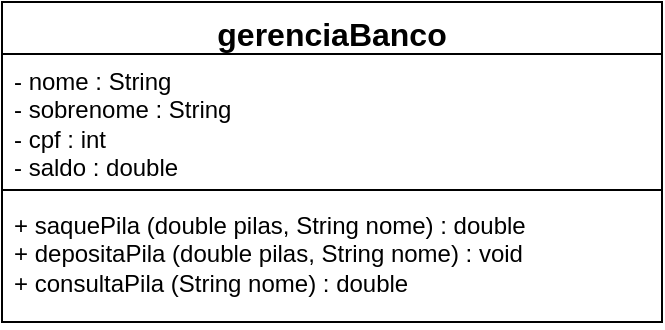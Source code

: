 <mxfile version="22.0.2" type="github">
  <diagram name="Página-1" id="QJd_to68Mrk2Ag7c-s2o">
    <mxGraphModel dx="472" dy="740" grid="1" gridSize="10" guides="1" tooltips="1" connect="1" arrows="1" fold="1" page="1" pageScale="1" pageWidth="827" pageHeight="1169" math="0" shadow="0">
      <root>
        <mxCell id="0" />
        <mxCell id="1" parent="0" />
        <object label="&lt;font style=&quot;font-size: 16px;&quot;&gt;gerenciaBanco&lt;/font&gt;" id="-WMo9jtsm9AbzMqQrjDE-4">
          <mxCell style="swimlane;fontStyle=1;align=center;verticalAlign=top;childLayout=stackLayout;horizontal=1;startSize=26;horizontalStack=0;resizeParent=1;resizeParentMax=0;resizeLast=0;collapsible=1;marginBottom=0;whiteSpace=wrap;html=1;" parent="1" vertex="1">
            <mxGeometry x="110" y="100" width="330" height="160" as="geometry">
              <mxRectangle x="110" y="100" width="100" height="30" as="alternateBounds" />
            </mxGeometry>
          </mxCell>
        </object>
        <mxCell id="-WMo9jtsm9AbzMqQrjDE-5" value="- nome : String&lt;br&gt;- sobrenome : String&lt;br&gt;- cpf : int&lt;br&gt;- saldo : double" style="text;strokeColor=none;fillColor=none;align=left;verticalAlign=top;spacingLeft=4;spacingRight=4;overflow=hidden;rotatable=0;points=[[0,0.5],[1,0.5]];portConstraint=eastwest;whiteSpace=wrap;html=1;" parent="-WMo9jtsm9AbzMqQrjDE-4" vertex="1">
          <mxGeometry y="26" width="330" height="64" as="geometry" />
        </mxCell>
        <mxCell id="-WMo9jtsm9AbzMqQrjDE-6" value="" style="line;strokeWidth=1;fillColor=none;align=left;verticalAlign=middle;spacingTop=-1;spacingLeft=3;spacingRight=3;rotatable=0;labelPosition=right;points=[];portConstraint=eastwest;strokeColor=inherit;" parent="-WMo9jtsm9AbzMqQrjDE-4" vertex="1">
          <mxGeometry y="90" width="330" height="8" as="geometry" />
        </mxCell>
        <mxCell id="-WMo9jtsm9AbzMqQrjDE-7" value="+ saquePila (double pilas, String nome) : double&lt;br&gt;+ depositaPila (double pilas, String nome) : void&lt;br&gt;+ consultaPila (String nome) : double" style="text;strokeColor=none;fillColor=none;align=left;verticalAlign=top;spacingLeft=4;spacingRight=4;overflow=hidden;rotatable=0;points=[[0,0.5],[1,0.5]];portConstraint=eastwest;whiteSpace=wrap;html=1;" parent="-WMo9jtsm9AbzMqQrjDE-4" vertex="1">
          <mxGeometry y="98" width="330" height="62" as="geometry" />
        </mxCell>
      </root>
    </mxGraphModel>
  </diagram>
</mxfile>
